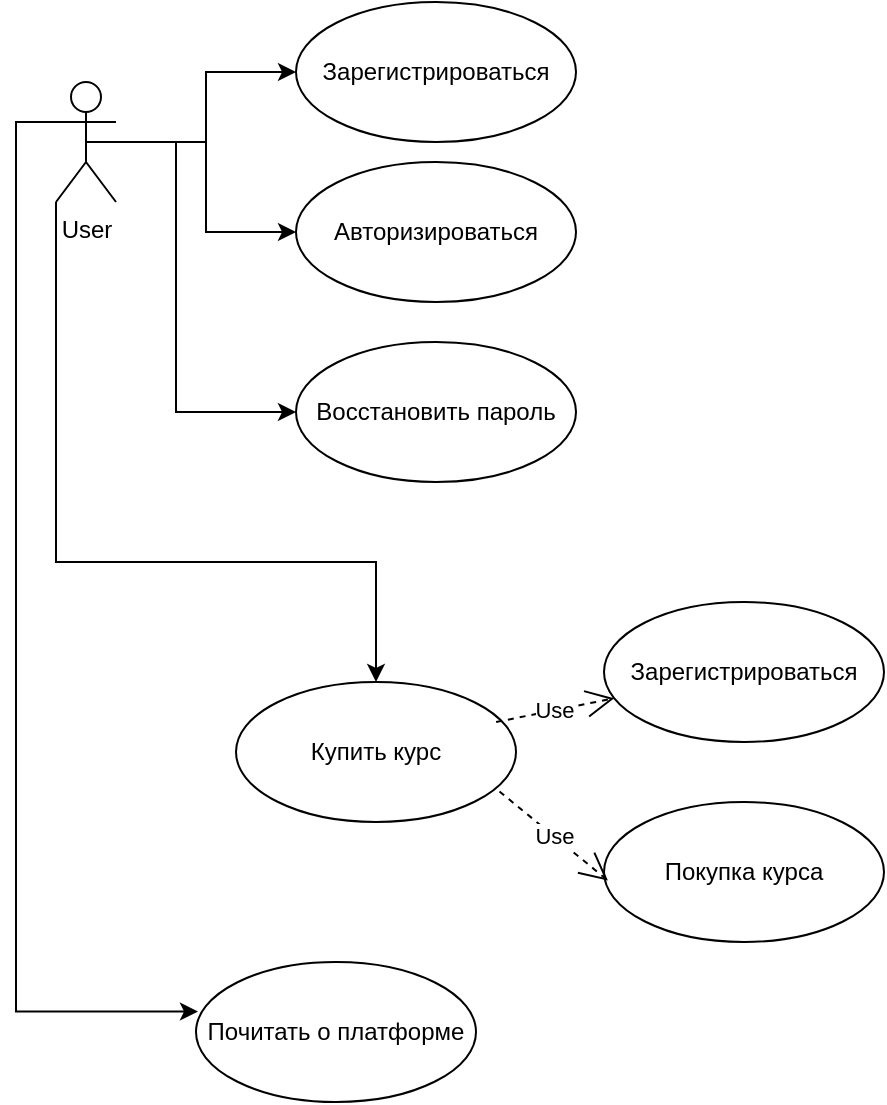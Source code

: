 <mxfile version="21.6.8" type="github">
  <diagram name="landing" id="UfyMUi84Jn4F2xk2Supk">
    <mxGraphModel dx="848" dy="759" grid="1" gridSize="10" guides="1" tooltips="1" connect="1" arrows="1" fold="1" page="1" pageScale="1" pageWidth="827" pageHeight="1169" math="0" shadow="0">
      <root>
        <mxCell id="0" />
        <mxCell id="1" parent="0" />
        <mxCell id="zZnndCpEKptrllZ0-GTv-13" style="edgeStyle=orthogonalEdgeStyle;rounded=0;orthogonalLoop=1;jettySize=auto;html=1;" edge="1" parent="1" source="zZnndCpEKptrllZ0-GTv-1" target="zZnndCpEKptrllZ0-GTv-3">
          <mxGeometry relative="1" as="geometry" />
        </mxCell>
        <mxCell id="zZnndCpEKptrllZ0-GTv-14" style="edgeStyle=orthogonalEdgeStyle;rounded=0;orthogonalLoop=1;jettySize=auto;html=1;" edge="1" parent="1" source="zZnndCpEKptrllZ0-GTv-1" target="zZnndCpEKptrllZ0-GTv-4">
          <mxGeometry relative="1" as="geometry" />
        </mxCell>
        <mxCell id="zZnndCpEKptrllZ0-GTv-15" style="edgeStyle=orthogonalEdgeStyle;rounded=0;orthogonalLoop=1;jettySize=auto;html=1;entryX=0;entryY=0.5;entryDx=0;entryDy=0;exitX=0.5;exitY=0.5;exitDx=0;exitDy=0;exitPerimeter=0;" edge="1" parent="1" source="zZnndCpEKptrllZ0-GTv-1" target="zZnndCpEKptrllZ0-GTv-5">
          <mxGeometry relative="1" as="geometry">
            <Array as="points">
              <mxPoint x="130" y="80" />
              <mxPoint x="130" y="215" />
            </Array>
          </mxGeometry>
        </mxCell>
        <mxCell id="zZnndCpEKptrllZ0-GTv-17" style="edgeStyle=orthogonalEdgeStyle;rounded=0;orthogonalLoop=1;jettySize=auto;html=1;exitX=0;exitY=0.333;exitDx=0;exitDy=0;exitPerimeter=0;entryX=0.007;entryY=0.354;entryDx=0;entryDy=0;entryPerimeter=0;" edge="1" parent="1" source="zZnndCpEKptrllZ0-GTv-1" target="zZnndCpEKptrllZ0-GTv-18">
          <mxGeometry relative="1" as="geometry" />
        </mxCell>
        <mxCell id="zZnndCpEKptrllZ0-GTv-20" style="edgeStyle=orthogonalEdgeStyle;rounded=0;orthogonalLoop=1;jettySize=auto;html=1;entryX=0.5;entryY=0;entryDx=0;entryDy=0;exitX=0;exitY=1;exitDx=0;exitDy=0;exitPerimeter=0;" edge="1" parent="1" source="zZnndCpEKptrllZ0-GTv-1" target="zZnndCpEKptrllZ0-GTv-6">
          <mxGeometry relative="1" as="geometry">
            <Array as="points">
              <mxPoint x="70" y="290" />
              <mxPoint x="230" y="290" />
            </Array>
          </mxGeometry>
        </mxCell>
        <mxCell id="zZnndCpEKptrllZ0-GTv-1" value="User" style="shape=umlActor;verticalLabelPosition=bottom;verticalAlign=top;html=1;outlineConnect=0;" vertex="1" parent="1">
          <mxGeometry x="70" y="50" width="30" height="60" as="geometry" />
        </mxCell>
        <mxCell id="zZnndCpEKptrllZ0-GTv-3" value="Зарегистрироваться" style="ellipse;whiteSpace=wrap;html=1;" vertex="1" parent="1">
          <mxGeometry x="190" y="10" width="140" height="70" as="geometry" />
        </mxCell>
        <mxCell id="zZnndCpEKptrllZ0-GTv-4" value="Авторизироваться" style="ellipse;whiteSpace=wrap;html=1;" vertex="1" parent="1">
          <mxGeometry x="190" y="90" width="140" height="70" as="geometry" />
        </mxCell>
        <mxCell id="zZnndCpEKptrllZ0-GTv-5" value="Восстановить пароль" style="ellipse;whiteSpace=wrap;html=1;" vertex="1" parent="1">
          <mxGeometry x="190" y="180" width="140" height="70" as="geometry" />
        </mxCell>
        <mxCell id="zZnndCpEKptrllZ0-GTv-6" value="Купить курс" style="ellipse;whiteSpace=wrap;html=1;" vertex="1" parent="1">
          <mxGeometry x="160" y="350" width="140" height="70" as="geometry" />
        </mxCell>
        <mxCell id="zZnndCpEKptrllZ0-GTv-7" value="Зарегистрироваться" style="ellipse;whiteSpace=wrap;html=1;" vertex="1" parent="1">
          <mxGeometry x="344" y="310" width="140" height="70" as="geometry" />
        </mxCell>
        <mxCell id="zZnndCpEKptrllZ0-GTv-8" value="Покупка курса" style="ellipse;whiteSpace=wrap;html=1;" vertex="1" parent="1">
          <mxGeometry x="344" y="410" width="140" height="70" as="geometry" />
        </mxCell>
        <mxCell id="zZnndCpEKptrllZ0-GTv-10" value="Use" style="endArrow=open;endSize=12;dashed=1;html=1;rounded=0;exitX=0.929;exitY=0.286;exitDx=0;exitDy=0;exitPerimeter=0;" edge="1" parent="1" source="zZnndCpEKptrllZ0-GTv-6" target="zZnndCpEKptrllZ0-GTv-7">
          <mxGeometry width="160" relative="1" as="geometry">
            <mxPoint x="290" y="360" as="sourcePoint" />
            <mxPoint x="310" y="230" as="targetPoint" />
          </mxGeometry>
        </mxCell>
        <mxCell id="zZnndCpEKptrllZ0-GTv-11" value="Use" style="endArrow=open;endSize=12;dashed=1;html=1;rounded=0;exitX=0.941;exitY=0.782;exitDx=0;exitDy=0;exitPerimeter=0;entryX=0.014;entryY=0.561;entryDx=0;entryDy=0;entryPerimeter=0;" edge="1" parent="1" source="zZnndCpEKptrllZ0-GTv-6" target="zZnndCpEKptrllZ0-GTv-8">
          <mxGeometry width="160" relative="1" as="geometry">
            <mxPoint x="289" y="370" as="sourcePoint" />
            <mxPoint x="371" y="362" as="targetPoint" />
          </mxGeometry>
        </mxCell>
        <mxCell id="zZnndCpEKptrllZ0-GTv-18" value="Почитать о платформе" style="ellipse;whiteSpace=wrap;html=1;" vertex="1" parent="1">
          <mxGeometry x="140" y="490" width="140" height="70" as="geometry" />
        </mxCell>
      </root>
    </mxGraphModel>
  </diagram>
</mxfile>
